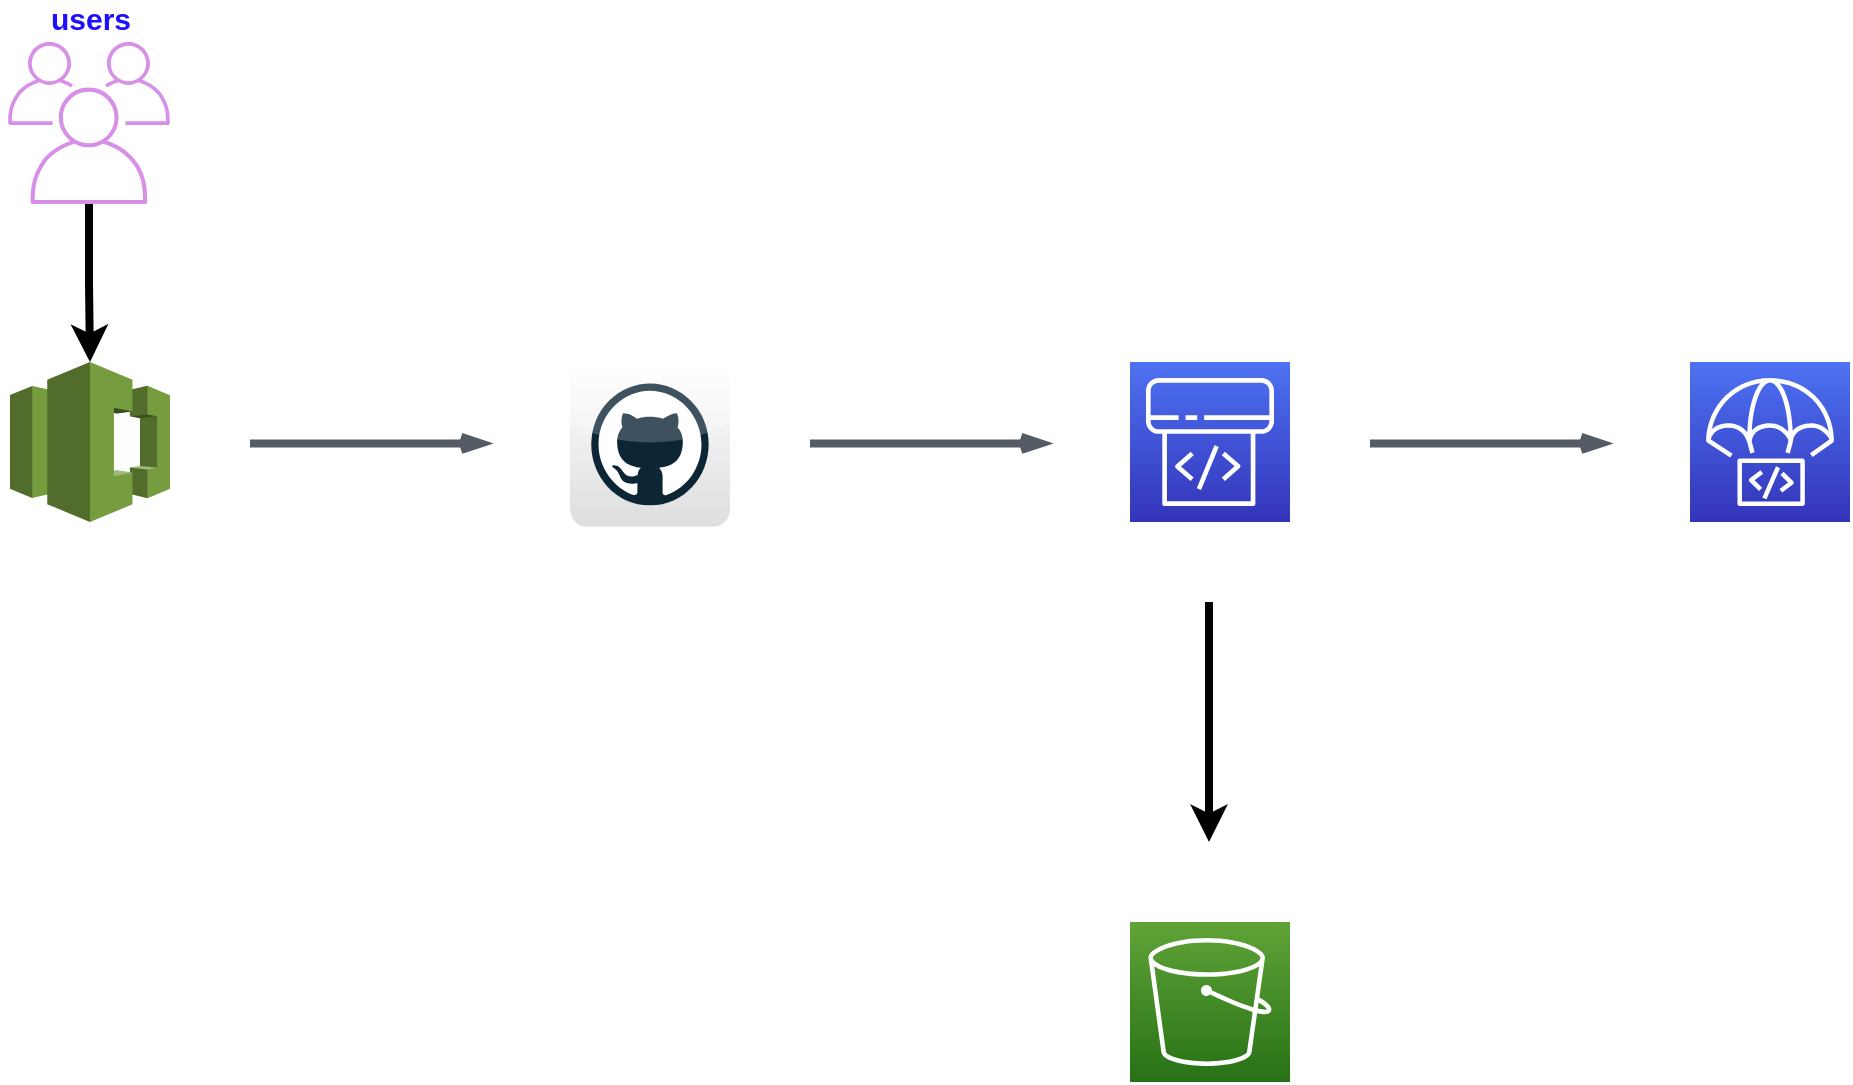 <mxfile version="14.8.3" type="github">
  <diagram id="Ht1M8jgEwFfnCIfOTk4-" name="Page-1">
    <mxGraphModel dx="1422" dy="794" grid="1" gridSize="10" guides="1" tooltips="1" connect="1" arrows="1" fold="1" page="1" pageScale="1" pageWidth="1169" pageHeight="827" math="0" shadow="0">
      <root>
        <mxCell id="0" />
        <mxCell id="1" parent="0" />
        <mxCell id="_vaczL3eXzZ1pqNhhqeP-14" value="" style="edgeStyle=orthogonalEdgeStyle;rounded=0;orthogonalLoop=1;jettySize=auto;html=1;strokeWidth=4;" edge="1" parent="1">
          <mxGeometry relative="1" as="geometry">
            <mxPoint x="639.5" y="400" as="sourcePoint" />
            <mxPoint x="639.5" y="520" as="targetPoint" />
            <Array as="points">
              <mxPoint x="639.5" y="490" />
              <mxPoint x="639.5" y="490" />
            </Array>
          </mxGeometry>
        </mxCell>
        <mxCell id="_vaczL3eXzZ1pqNhhqeP-6" value="" style="points=[[0,0,0],[0.25,0,0],[0.5,0,0],[0.75,0,0],[1,0,0],[0,1,0],[0.25,1,0],[0.5,1,0],[0.75,1,0],[1,1,0],[0,0.25,0],[0,0.5,0],[0,0.75,0],[1,0.25,0],[1,0.5,0],[1,0.75,0]];outlineConnect=0;fontColor=#232F3E;gradientColor=#60A337;gradientDirection=north;fillColor=#277116;strokeColor=#ffffff;dashed=0;verticalLabelPosition=bottom;verticalAlign=top;align=center;html=1;fontSize=12;fontStyle=0;aspect=fixed;shape=mxgraph.aws4.resourceIcon;resIcon=mxgraph.aws4.s3;" vertex="1" parent="1">
          <mxGeometry x="600" y="560" width="80" height="80" as="geometry" />
        </mxCell>
        <mxCell id="_vaczL3eXzZ1pqNhhqeP-18" value="" style="edgeStyle=orthogonalEdgeStyle;rounded=0;orthogonalLoop=1;jettySize=auto;html=1;strokeWidth=4;" edge="1" parent="1" source="_vaczL3eXzZ1pqNhhqeP-7" target="_vaczL3eXzZ1pqNhhqeP-17">
          <mxGeometry relative="1" as="geometry" />
        </mxCell>
        <mxCell id="_vaczL3eXzZ1pqNhhqeP-7" value="users" style="outlineConnect=0;strokeColor=#9673a6;dashed=0;verticalLabelPosition=top;verticalAlign=bottom;align=center;fontSize=15;fontStyle=1;aspect=fixed;shape=mxgraph.aws4.illustration_users;pointerEvents=1;strokeWidth=7;shadow=0;sketch=0;fillColor=#D88FE7;horizontal=1;labelPosition=center;fontColor=#1F0FFF;labelBackgroundColor=none;html=1;" vertex="1" parent="1">
          <mxGeometry x="39" y="120.0" width="81" height="81" as="geometry" />
        </mxCell>
        <mxCell id="_vaczL3eXzZ1pqNhhqeP-9" value="" style="edgeStyle=orthogonalEdgeStyle;html=1;endArrow=openThin;elbow=vertical;startArrow=none;endFill=0;strokeColor=#545B64;rounded=0;strokeWidth=4;" edge="1" parent="1">
          <mxGeometry width="100" relative="1" as="geometry">
            <mxPoint x="160" y="320.7" as="sourcePoint" />
            <mxPoint x="280" y="320.7" as="targetPoint" />
          </mxGeometry>
        </mxCell>
        <mxCell id="_vaczL3eXzZ1pqNhhqeP-10" value="" style="dashed=0;outlineConnect=0;html=1;align=center;labelPosition=center;verticalLabelPosition=bottom;verticalAlign=top;shape=mxgraph.webicons.github;gradientColor=#DFDEDE;shadow=0;sketch=0;strokeWidth=7;fontStyle=1" vertex="1" parent="1">
          <mxGeometry x="320" y="280" width="80" height="82.4" as="geometry" />
        </mxCell>
        <mxCell id="_vaczL3eXzZ1pqNhhqeP-11" value="" style="edgeStyle=orthogonalEdgeStyle;html=1;endArrow=openThin;elbow=vertical;startArrow=none;endFill=0;strokeColor=#545B64;rounded=0;strokeWidth=4;" edge="1" parent="1">
          <mxGeometry width="100" relative="1" as="geometry">
            <mxPoint x="440" y="320.7" as="sourcePoint" />
            <mxPoint x="560" y="320.7" as="targetPoint" />
            <Array as="points">
              <mxPoint x="500" y="320.7" />
              <mxPoint x="500" y="320.7" />
            </Array>
          </mxGeometry>
        </mxCell>
        <mxCell id="_vaczL3eXzZ1pqNhhqeP-12" value="" style="points=[[0,0,0],[0.25,0,0],[0.5,0,0],[0.75,0,0],[1,0,0],[0,1,0],[0.25,1,0],[0.5,1,0],[0.75,1,0],[1,1,0],[0,0.25,0],[0,0.5,0],[0,0.75,0],[1,0.25,0],[1,0.5,0],[1,0.75,0]];outlineConnect=0;fontColor=#232F3E;gradientColor=#4D72F3;gradientDirection=north;fillColor=#3334B9;strokeColor=#ffffff;dashed=0;verticalLabelPosition=bottom;verticalAlign=top;align=center;html=1;fontSize=12;fontStyle=0;aspect=fixed;shape=mxgraph.aws4.resourceIcon;resIcon=mxgraph.aws4.codepipeline;shadow=0;sketch=0;" vertex="1" parent="1">
          <mxGeometry x="600" y="280" width="80" height="80" as="geometry" />
        </mxCell>
        <mxCell id="_vaczL3eXzZ1pqNhhqeP-15" value="" style="edgeStyle=orthogonalEdgeStyle;html=1;endArrow=openThin;elbow=vertical;startArrow=none;endFill=0;strokeColor=#545B64;rounded=0;strokeWidth=4;" edge="1" parent="1">
          <mxGeometry width="100" relative="1" as="geometry">
            <mxPoint x="720" y="320.7" as="sourcePoint" />
            <mxPoint x="840" y="320.7" as="targetPoint" />
            <Array as="points">
              <mxPoint x="780" y="320.7" />
              <mxPoint x="780" y="320.7" />
            </Array>
          </mxGeometry>
        </mxCell>
        <mxCell id="_vaczL3eXzZ1pqNhhqeP-16" value="" style="points=[[0,0,0],[0.25,0,0],[0.5,0,0],[0.75,0,0],[1,0,0],[0,1,0],[0.25,1,0],[0.5,1,0],[0.75,1,0],[1,1,0],[0,0.25,0],[0,0.5,0],[0,0.75,0],[1,0.25,0],[1,0.5,0],[1,0.75,0]];outlineConnect=0;fontColor=#232F3E;gradientColor=#4D72F3;gradientDirection=north;fillColor=#3334B9;strokeColor=#ffffff;dashed=0;verticalLabelPosition=bottom;verticalAlign=top;align=center;html=1;fontSize=12;fontStyle=0;aspect=fixed;shape=mxgraph.aws4.resourceIcon;resIcon=mxgraph.aws4.codedeploy;shadow=0;sketch=0;" vertex="1" parent="1">
          <mxGeometry x="880" y="280" width="80" height="80" as="geometry" />
        </mxCell>
        <mxCell id="_vaczL3eXzZ1pqNhhqeP-17" value="" style="outlineConnect=0;dashed=0;verticalLabelPosition=bottom;verticalAlign=top;align=center;html=1;shape=mxgraph.aws3.codecommit;fillColor=#759C3E;gradientColor=none;shadow=0;sketch=0;strokeWidth=7;" vertex="1" parent="1">
          <mxGeometry x="40" y="280" width="80" height="80" as="geometry" />
        </mxCell>
      </root>
    </mxGraphModel>
  </diagram>
</mxfile>
